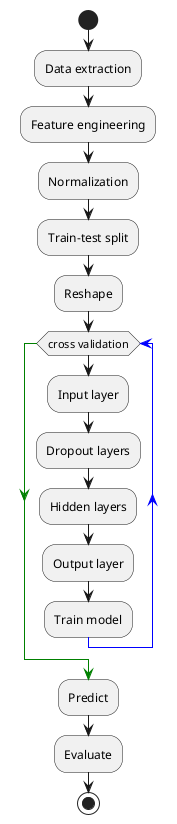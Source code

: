 @startuml
start
:Data extraction;
:Feature engineering;
:Normalization;
:Train-test split;
:Reshape;
while (cross validation)
    :Input layer;
    :Dropout layers;
    :Hidden layers;
    :Output layer;
    :Train model;
    -[#blue]->
endwhile;
-[#green]->
:Predict;
:Evaluate;
stop
@enduml